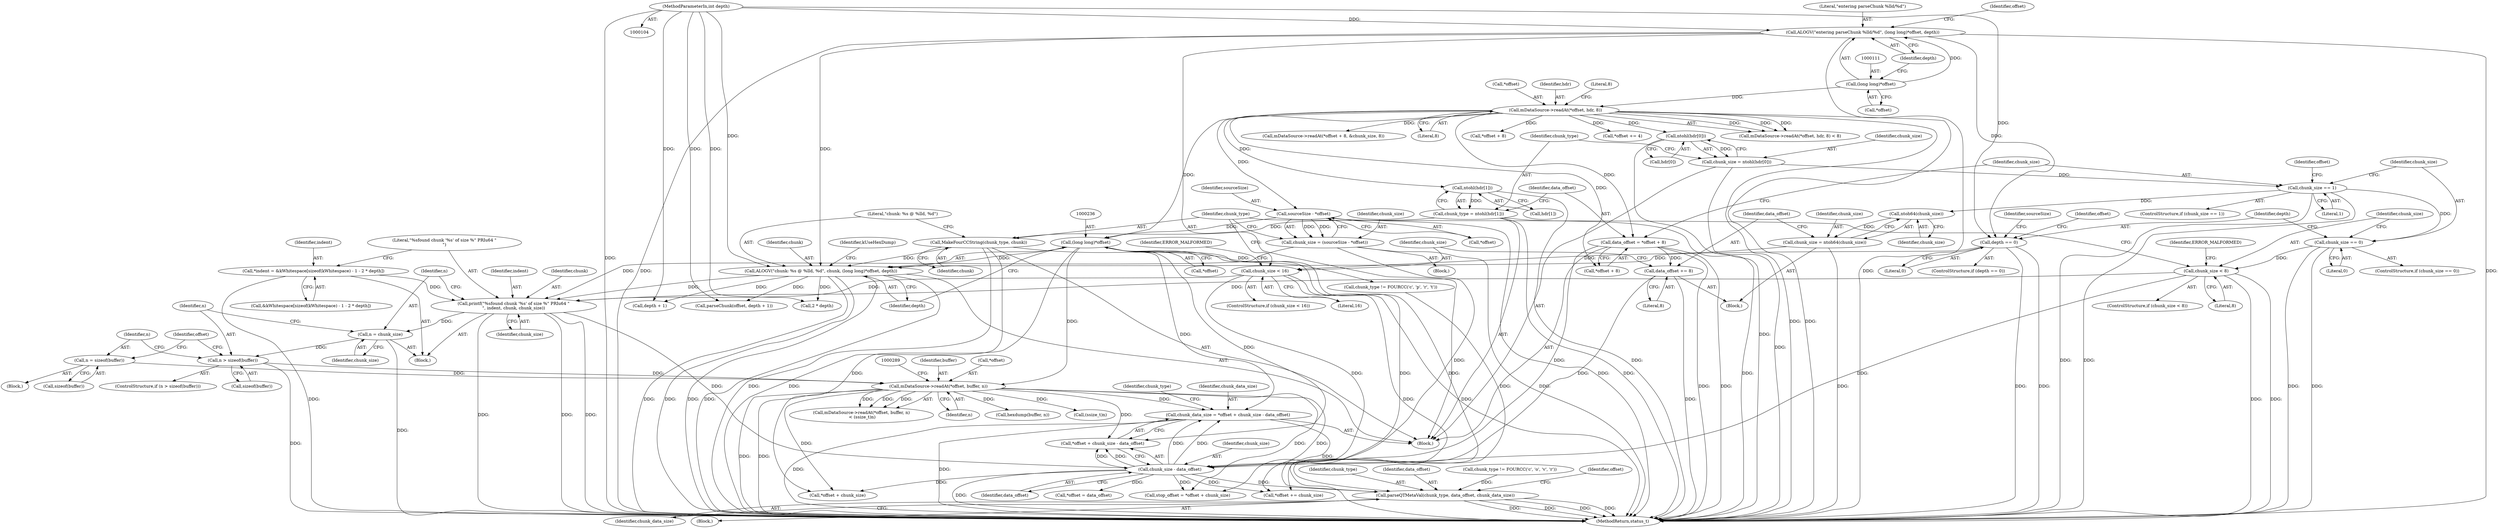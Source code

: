 digraph "0_Android_f81038006b4c59a5a148dcad887371206033c28f_2@integer" {
"1000299" [label="(Call,chunk_data_size = *offset + chunk_size - data_offset)"];
"1000235" [label="(Call,(long long)*offset)"];
"1000202" [label="(Call,sourceSize - *offset)"];
"1000118" [label="(Call,mDataSource->readAt(*offset, hdr, 8))"];
"1000110" [label="(Call,(long long)*offset)"];
"1000283" [label="(Call,mDataSource->readAt(*offset, buffer, n))"];
"1000277" [label="(Call,n = sizeof(buffer))"];
"1000272" [label="(Call,n > sizeof(buffer))"];
"1000268" [label="(Call,n = chunk_size)"];
"1000261" [label="(Call,printf(\"%sfound chunk '%s' of size %\" PRIu64 \"\n\", indent, chunk, chunk_size))"];
"1000248" [label="(Call,*indent = &kWhitespace[sizeof(kWhitespace) - 1 - 2 * depth])"];
"1000232" [label="(Call,ALOGV(\"chunk: %s @ %lld, %d\", chunk, (long long)*offset, depth))"];
"1000229" [label="(Call,MakeFourCCString(chunk_type, chunk))"];
"1000135" [label="(Call,chunk_type = ntohl(hdr[1]))"];
"1000137" [label="(Call,ntohl(hdr[1]))"];
"1000108" [label="(Call,ALOGV(\"entering parseChunk %lld/%d\", (long long)*offset, depth))"];
"1000106" [label="(MethodParameterIn,int depth)"];
"1000188" [label="(Call,depth == 0)"];
"1000200" [label="(Call,chunk_size = (sourceSize - *offset))"];
"1000222" [label="(Call,chunk_size < 8)"];
"1000183" [label="(Call,chunk_size == 0)"];
"1000149" [label="(Call,chunk_size == 1)"];
"1000128" [label="(Call,chunk_size = ntohl(hdr[0]))"];
"1000130" [label="(Call,ntohl(hdr[0]))"];
"1000175" [label="(Call,chunk_size < 16)"];
"1000167" [label="(Call,chunk_size = ntoh64(chunk_size))"];
"1000169" [label="(Call,ntoh64(chunk_size))"];
"1000304" [label="(Call,chunk_size - data_offset)"];
"1000171" [label="(Call,data_offset += 8)"];
"1000142" [label="(Call,data_offset = *offset + 8)"];
"1003278" [label="(Call,parseQTMetaVal(chunk_type, data_offset, chunk_data_size))"];
"1000283" [label="(Call,mDataSource->readAt(*offset, buffer, n))"];
"1000204" [label="(Call,*offset)"];
"1000224" [label="(Literal,8)"];
"1000227" [label="(Identifier,ERROR_MALFORMED)"];
"1000177" [label="(Literal,16)"];
"1000241" [label="(Identifier,kUseHexDump)"];
"1003278" [label="(Call,parseQTMetaVal(chunk_type, data_offset, chunk_data_size))"];
"1003289" [label="(MethodReturn,status_t)"];
"1000137" [label="(Call,ntohl(hdr[1]))"];
"1000279" [label="(Call,sizeof(buffer))"];
"1000277" [label="(Call,n = sizeof(buffer))"];
"1000118" [label="(Call,mDataSource->readAt(*offset, hdr, 8))"];
"1000203" [label="(Identifier,sourceSize)"];
"1000264" [label="(Identifier,chunk)"];
"1003277" [label="(Block,)"];
"1000187" [label="(ControlStructure,if (depth == 0))"];
"1000250" [label="(Call,&kWhitespace[sizeof(kWhitespace) - 1 - 2 * depth])"];
"1000272" [label="(Call,n > sizeof(buffer))"];
"1000129" [label="(Identifier,chunk_size)"];
"1000183" [label="(Call,chunk_size == 0)"];
"1000201" [label="(Identifier,chunk_size)"];
"1000233" [label="(Literal,\"chunk: %s @ %lld, %d\")"];
"1000301" [label="(Call,*offset + chunk_size - data_offset)"];
"1000135" [label="(Call,chunk_type = ntohl(hdr[1]))"];
"1000332" [label="(Call,stop_offset = *offset + chunk_size)"];
"1000175" [label="(Call,chunk_size < 16)"];
"1000180" [label="(Identifier,ERROR_MALFORMED)"];
"1000109" [label="(Literal,\"entering parseChunk %lld/%d\")"];
"1000268" [label="(Call,n = chunk_size)"];
"1000188" [label="(Call,depth == 0)"];
"1000172" [label="(Identifier,data_offset)"];
"1000222" [label="(Call,chunk_size < 8)"];
"1000270" [label="(Identifier,chunk_size)"];
"1000131" [label="(Call,hdr[0])"];
"1000185" [label="(Literal,0)"];
"1000199" [label="(Block,)"];
"1003284" [label="(Identifier,offset)"];
"1000173" [label="(Literal,8)"];
"1000258" [label="(Call,2 * depth)"];
"1000299" [label="(Call,chunk_data_size = *offset + chunk_size - data_offset)"];
"1000265" [label="(Identifier,chunk_size)"];
"1000168" [label="(Identifier,chunk_size)"];
"1000123" [label="(Literal,8)"];
"1000286" [label="(Identifier,buffer)"];
"1000152" [label="(Block,)"];
"1000119" [label="(Call,*offset)"];
"1000230" [label="(Identifier,chunk_type)"];
"1000261" [label="(Call,printf(\"%sfound chunk '%s' of size %\" PRIu64 \"\n\", indent, chunk, chunk_size))"];
"1000120" [label="(Identifier,offset)"];
"1003282" [label="(Call,*offset += chunk_size)"];
"1000138" [label="(Call,hdr[1])"];
"1000144" [label="(Call,*offset + 8)"];
"1000229" [label="(Call,MakeFourCCString(chunk_type, chunk))"];
"1000117" [label="(Call,mDataSource->readAt(*offset, hdr, 8) < 8)"];
"1000189" [label="(Identifier,depth)"];
"1000107" [label="(Block,)"];
"1000235" [label="(Call,(long long)*offset)"];
"1000306" [label="(Identifier,data_offset)"];
"1000284" [label="(Call,*offset)"];
"1000242" [label="(Block,)"];
"1000282" [label="(Call,mDataSource->readAt(*offset, buffer, n)\n < (ssize_t)n)"];
"1000148" [label="(ControlStructure,if (chunk_size == 1))"];
"1000300" [label="(Identifier,chunk_data_size)"];
"1000287" [label="(Identifier,n)"];
"1000232" [label="(Call,ALOGV(\"chunk: %s @ %lld, %d\", chunk, (long long)*offset, depth))"];
"1000334" [label="(Call,*offset + chunk_size)"];
"1000305" [label="(Identifier,chunk_size)"];
"1000216" [label="(Identifier,offset)"];
"1000151" [label="(Literal,1)"];
"1000169" [label="(Call,ntoh64(chunk_size))"];
"1000263" [label="(Identifier,indent)"];
"1000143" [label="(Identifier,data_offset)"];
"1000190" [label="(Literal,0)"];
"1000114" [label="(Identifier,depth)"];
"1000285" [label="(Identifier,offset)"];
"1000200" [label="(Call,chunk_size = (sourceSize - *offset))"];
"1000184" [label="(Identifier,chunk_size)"];
"1000309" [label="(Call,chunk_type != FOURCC('c', 'p', 'r', 't'))"];
"1000155" [label="(Call,mDataSource->readAt(*offset + 8, &chunk_size, 8))"];
"1000142" [label="(Call,data_offset = *offset + 8)"];
"1000110" [label="(Call,(long long)*offset)"];
"1000269" [label="(Identifier,n)"];
"1000234" [label="(Identifier,chunk)"];
"1000108" [label="(Call,ALOGV(\"entering parseChunk %lld/%d\", (long long)*offset, depth))"];
"1000197" [label="(Identifier,sourceSize)"];
"1000248" [label="(Call,*indent = &kWhitespace[sizeof(kWhitespace) - 1 - 2 * depth])"];
"1000176" [label="(Identifier,chunk_size)"];
"1003279" [label="(Identifier,chunk_type)"];
"1000170" [label="(Identifier,chunk_size)"];
"1000121" [label="(Identifier,hdr)"];
"1000112" [label="(Call,*offset)"];
"1000351" [label="(Call,parseChunk(offset, depth + 1))"];
"1000158" [label="(Identifier,offset)"];
"1000271" [label="(ControlStructure,if (n > sizeof(buffer)))"];
"1000149" [label="(Call,chunk_size == 1)"];
"1000223" [label="(Identifier,chunk_size)"];
"1000304" [label="(Call,chunk_size - data_offset)"];
"1000122" [label="(Literal,8)"];
"1003281" [label="(Identifier,chunk_data_size)"];
"1000276" [label="(Block,)"];
"1000262" [label="(Literal,\"%sfound chunk '%s' of size %\" PRIu64 \"\n\")"];
"1000294" [label="(Call,hexdump(buffer, n))"];
"1000288" [label="(Call,(ssize_t)n)"];
"1000338" [label="(Call,*offset = data_offset)"];
"1000239" [label="(Identifier,depth)"];
"1000156" [label="(Call,*offset + 8)"];
"1000128" [label="(Call,chunk_size = ntohl(hdr[0]))"];
"1000150" [label="(Identifier,chunk_size)"];
"1000182" [label="(ControlStructure,if (chunk_size == 0))"];
"1000174" [label="(ControlStructure,if (chunk_size < 16))"];
"1000171" [label="(Call,data_offset += 8)"];
"1000214" [label="(Call,*offset += 4)"];
"1000130" [label="(Call,ntohl(hdr[0]))"];
"1000249" [label="(Identifier,indent)"];
"1000273" [label="(Identifier,n)"];
"1000106" [label="(MethodParameterIn,int depth)"];
"1000231" [label="(Identifier,chunk)"];
"1000221" [label="(ControlStructure,if (chunk_size < 8))"];
"1003280" [label="(Identifier,data_offset)"];
"1000237" [label="(Call,*offset)"];
"1000317" [label="(Call,chunk_type != FOURCC('c', 'o', 'v', 'r'))"];
"1000278" [label="(Identifier,n)"];
"1000353" [label="(Call,depth + 1)"];
"1000202" [label="(Call,sourceSize - *offset)"];
"1000167" [label="(Call,chunk_size = ntoh64(chunk_size))"];
"1000274" [label="(Call,sizeof(buffer))"];
"1000310" [label="(Identifier,chunk_type)"];
"1000136" [label="(Identifier,chunk_type)"];
"1000299" -> "1000107"  [label="AST: "];
"1000299" -> "1000301"  [label="CFG: "];
"1000300" -> "1000299"  [label="AST: "];
"1000301" -> "1000299"  [label="AST: "];
"1000310" -> "1000299"  [label="CFG: "];
"1000299" -> "1003289"  [label="DDG: "];
"1000299" -> "1003289"  [label="DDG: "];
"1000235" -> "1000299"  [label="DDG: "];
"1000283" -> "1000299"  [label="DDG: "];
"1000304" -> "1000299"  [label="DDG: "];
"1000304" -> "1000299"  [label="DDG: "];
"1000299" -> "1003278"  [label="DDG: "];
"1000235" -> "1000232"  [label="AST: "];
"1000235" -> "1000237"  [label="CFG: "];
"1000236" -> "1000235"  [label="AST: "];
"1000237" -> "1000235"  [label="AST: "];
"1000239" -> "1000235"  [label="CFG: "];
"1000235" -> "1000232"  [label="DDG: "];
"1000202" -> "1000235"  [label="DDG: "];
"1000118" -> "1000235"  [label="DDG: "];
"1000235" -> "1000283"  [label="DDG: "];
"1000235" -> "1000301"  [label="DDG: "];
"1000235" -> "1000332"  [label="DDG: "];
"1000235" -> "1000334"  [label="DDG: "];
"1000235" -> "1003282"  [label="DDG: "];
"1000202" -> "1000200"  [label="AST: "];
"1000202" -> "1000204"  [label="CFG: "];
"1000203" -> "1000202"  [label="AST: "];
"1000204" -> "1000202"  [label="AST: "];
"1000200" -> "1000202"  [label="CFG: "];
"1000202" -> "1003289"  [label="DDG: "];
"1000202" -> "1000200"  [label="DDG: "];
"1000202" -> "1000200"  [label="DDG: "];
"1000118" -> "1000202"  [label="DDG: "];
"1000118" -> "1000117"  [label="AST: "];
"1000118" -> "1000122"  [label="CFG: "];
"1000119" -> "1000118"  [label="AST: "];
"1000121" -> "1000118"  [label="AST: "];
"1000122" -> "1000118"  [label="AST: "];
"1000123" -> "1000118"  [label="CFG: "];
"1000118" -> "1003289"  [label="DDG: "];
"1000118" -> "1003289"  [label="DDG: "];
"1000118" -> "1000117"  [label="DDG: "];
"1000118" -> "1000117"  [label="DDG: "];
"1000118" -> "1000117"  [label="DDG: "];
"1000110" -> "1000118"  [label="DDG: "];
"1000118" -> "1000130"  [label="DDG: "];
"1000118" -> "1000137"  [label="DDG: "];
"1000118" -> "1000142"  [label="DDG: "];
"1000118" -> "1000144"  [label="DDG: "];
"1000118" -> "1000155"  [label="DDG: "];
"1000118" -> "1000156"  [label="DDG: "];
"1000118" -> "1000214"  [label="DDG: "];
"1000110" -> "1000108"  [label="AST: "];
"1000110" -> "1000112"  [label="CFG: "];
"1000111" -> "1000110"  [label="AST: "];
"1000112" -> "1000110"  [label="AST: "];
"1000114" -> "1000110"  [label="CFG: "];
"1000110" -> "1000108"  [label="DDG: "];
"1000283" -> "1000282"  [label="AST: "];
"1000283" -> "1000287"  [label="CFG: "];
"1000284" -> "1000283"  [label="AST: "];
"1000286" -> "1000283"  [label="AST: "];
"1000287" -> "1000283"  [label="AST: "];
"1000289" -> "1000283"  [label="CFG: "];
"1000283" -> "1003289"  [label="DDG: "];
"1000283" -> "1003289"  [label="DDG: "];
"1000283" -> "1000282"  [label="DDG: "];
"1000283" -> "1000282"  [label="DDG: "];
"1000283" -> "1000282"  [label="DDG: "];
"1000277" -> "1000283"  [label="DDG: "];
"1000272" -> "1000283"  [label="DDG: "];
"1000283" -> "1000288"  [label="DDG: "];
"1000283" -> "1000294"  [label="DDG: "];
"1000283" -> "1000301"  [label="DDG: "];
"1000283" -> "1000332"  [label="DDG: "];
"1000283" -> "1000334"  [label="DDG: "];
"1000283" -> "1003282"  [label="DDG: "];
"1000277" -> "1000276"  [label="AST: "];
"1000277" -> "1000279"  [label="CFG: "];
"1000278" -> "1000277"  [label="AST: "];
"1000279" -> "1000277"  [label="AST: "];
"1000285" -> "1000277"  [label="CFG: "];
"1000272" -> "1000271"  [label="AST: "];
"1000272" -> "1000274"  [label="CFG: "];
"1000273" -> "1000272"  [label="AST: "];
"1000274" -> "1000272"  [label="AST: "];
"1000278" -> "1000272"  [label="CFG: "];
"1000285" -> "1000272"  [label="CFG: "];
"1000272" -> "1003289"  [label="DDG: "];
"1000268" -> "1000272"  [label="DDG: "];
"1000268" -> "1000242"  [label="AST: "];
"1000268" -> "1000270"  [label="CFG: "];
"1000269" -> "1000268"  [label="AST: "];
"1000270" -> "1000268"  [label="AST: "];
"1000273" -> "1000268"  [label="CFG: "];
"1000268" -> "1003289"  [label="DDG: "];
"1000261" -> "1000268"  [label="DDG: "];
"1000261" -> "1000242"  [label="AST: "];
"1000261" -> "1000265"  [label="CFG: "];
"1000262" -> "1000261"  [label="AST: "];
"1000263" -> "1000261"  [label="AST: "];
"1000264" -> "1000261"  [label="AST: "];
"1000265" -> "1000261"  [label="AST: "];
"1000269" -> "1000261"  [label="CFG: "];
"1000261" -> "1003289"  [label="DDG: "];
"1000261" -> "1003289"  [label="DDG: "];
"1000261" -> "1003289"  [label="DDG: "];
"1000248" -> "1000261"  [label="DDG: "];
"1000232" -> "1000261"  [label="DDG: "];
"1000200" -> "1000261"  [label="DDG: "];
"1000222" -> "1000261"  [label="DDG: "];
"1000175" -> "1000261"  [label="DDG: "];
"1000261" -> "1000304"  [label="DDG: "];
"1000248" -> "1000242"  [label="AST: "];
"1000248" -> "1000250"  [label="CFG: "];
"1000249" -> "1000248"  [label="AST: "];
"1000250" -> "1000248"  [label="AST: "];
"1000262" -> "1000248"  [label="CFG: "];
"1000248" -> "1003289"  [label="DDG: "];
"1000232" -> "1000107"  [label="AST: "];
"1000232" -> "1000239"  [label="CFG: "];
"1000233" -> "1000232"  [label="AST: "];
"1000234" -> "1000232"  [label="AST: "];
"1000239" -> "1000232"  [label="AST: "];
"1000241" -> "1000232"  [label="CFG: "];
"1000232" -> "1003289"  [label="DDG: "];
"1000232" -> "1003289"  [label="DDG: "];
"1000232" -> "1003289"  [label="DDG: "];
"1000232" -> "1003289"  [label="DDG: "];
"1000229" -> "1000232"  [label="DDG: "];
"1000108" -> "1000232"  [label="DDG: "];
"1000188" -> "1000232"  [label="DDG: "];
"1000106" -> "1000232"  [label="DDG: "];
"1000232" -> "1000258"  [label="DDG: "];
"1000232" -> "1000351"  [label="DDG: "];
"1000232" -> "1000353"  [label="DDG: "];
"1000229" -> "1000107"  [label="AST: "];
"1000229" -> "1000231"  [label="CFG: "];
"1000230" -> "1000229"  [label="AST: "];
"1000231" -> "1000229"  [label="AST: "];
"1000233" -> "1000229"  [label="CFG: "];
"1000229" -> "1003289"  [label="DDG: "];
"1000229" -> "1003289"  [label="DDG: "];
"1000135" -> "1000229"  [label="DDG: "];
"1000229" -> "1000309"  [label="DDG: "];
"1000135" -> "1000107"  [label="AST: "];
"1000135" -> "1000137"  [label="CFG: "];
"1000136" -> "1000135"  [label="AST: "];
"1000137" -> "1000135"  [label="AST: "];
"1000143" -> "1000135"  [label="CFG: "];
"1000135" -> "1003289"  [label="DDG: "];
"1000135" -> "1003289"  [label="DDG: "];
"1000137" -> "1000135"  [label="DDG: "];
"1000137" -> "1000138"  [label="CFG: "];
"1000138" -> "1000137"  [label="AST: "];
"1000137" -> "1003289"  [label="DDG: "];
"1000108" -> "1000107"  [label="AST: "];
"1000108" -> "1000114"  [label="CFG: "];
"1000109" -> "1000108"  [label="AST: "];
"1000114" -> "1000108"  [label="AST: "];
"1000120" -> "1000108"  [label="CFG: "];
"1000108" -> "1003289"  [label="DDG: "];
"1000108" -> "1003289"  [label="DDG: "];
"1000108" -> "1003289"  [label="DDG: "];
"1000106" -> "1000108"  [label="DDG: "];
"1000108" -> "1000188"  [label="DDG: "];
"1000106" -> "1000104"  [label="AST: "];
"1000106" -> "1003289"  [label="DDG: "];
"1000106" -> "1000188"  [label="DDG: "];
"1000106" -> "1000258"  [label="DDG: "];
"1000106" -> "1000351"  [label="DDG: "];
"1000106" -> "1000353"  [label="DDG: "];
"1000188" -> "1000187"  [label="AST: "];
"1000188" -> "1000190"  [label="CFG: "];
"1000189" -> "1000188"  [label="AST: "];
"1000190" -> "1000188"  [label="AST: "];
"1000197" -> "1000188"  [label="CFG: "];
"1000216" -> "1000188"  [label="CFG: "];
"1000188" -> "1003289"  [label="DDG: "];
"1000188" -> "1003289"  [label="DDG: "];
"1000200" -> "1000199"  [label="AST: "];
"1000201" -> "1000200"  [label="AST: "];
"1000230" -> "1000200"  [label="CFG: "];
"1000200" -> "1003289"  [label="DDG: "];
"1000200" -> "1000304"  [label="DDG: "];
"1000222" -> "1000221"  [label="AST: "];
"1000222" -> "1000224"  [label="CFG: "];
"1000223" -> "1000222"  [label="AST: "];
"1000224" -> "1000222"  [label="AST: "];
"1000227" -> "1000222"  [label="CFG: "];
"1000230" -> "1000222"  [label="CFG: "];
"1000222" -> "1003289"  [label="DDG: "];
"1000222" -> "1003289"  [label="DDG: "];
"1000183" -> "1000222"  [label="DDG: "];
"1000222" -> "1000304"  [label="DDG: "];
"1000183" -> "1000182"  [label="AST: "];
"1000183" -> "1000185"  [label="CFG: "];
"1000184" -> "1000183"  [label="AST: "];
"1000185" -> "1000183"  [label="AST: "];
"1000189" -> "1000183"  [label="CFG: "];
"1000223" -> "1000183"  [label="CFG: "];
"1000183" -> "1003289"  [label="DDG: "];
"1000183" -> "1003289"  [label="DDG: "];
"1000149" -> "1000183"  [label="DDG: "];
"1000149" -> "1000148"  [label="AST: "];
"1000149" -> "1000151"  [label="CFG: "];
"1000150" -> "1000149"  [label="AST: "];
"1000151" -> "1000149"  [label="AST: "];
"1000158" -> "1000149"  [label="CFG: "];
"1000184" -> "1000149"  [label="CFG: "];
"1000149" -> "1003289"  [label="DDG: "];
"1000149" -> "1003289"  [label="DDG: "];
"1000128" -> "1000149"  [label="DDG: "];
"1000149" -> "1000169"  [label="DDG: "];
"1000128" -> "1000107"  [label="AST: "];
"1000128" -> "1000130"  [label="CFG: "];
"1000129" -> "1000128"  [label="AST: "];
"1000130" -> "1000128"  [label="AST: "];
"1000136" -> "1000128"  [label="CFG: "];
"1000128" -> "1003289"  [label="DDG: "];
"1000130" -> "1000128"  [label="DDG: "];
"1000130" -> "1000131"  [label="CFG: "];
"1000131" -> "1000130"  [label="AST: "];
"1000130" -> "1003289"  [label="DDG: "];
"1000175" -> "1000174"  [label="AST: "];
"1000175" -> "1000177"  [label="CFG: "];
"1000176" -> "1000175"  [label="AST: "];
"1000177" -> "1000175"  [label="AST: "];
"1000180" -> "1000175"  [label="CFG: "];
"1000230" -> "1000175"  [label="CFG: "];
"1000175" -> "1003289"  [label="DDG: "];
"1000175" -> "1003289"  [label="DDG: "];
"1000167" -> "1000175"  [label="DDG: "];
"1000175" -> "1000304"  [label="DDG: "];
"1000167" -> "1000152"  [label="AST: "];
"1000167" -> "1000169"  [label="CFG: "];
"1000168" -> "1000167"  [label="AST: "];
"1000169" -> "1000167"  [label="AST: "];
"1000172" -> "1000167"  [label="CFG: "];
"1000167" -> "1003289"  [label="DDG: "];
"1000169" -> "1000167"  [label="DDG: "];
"1000169" -> "1000170"  [label="CFG: "];
"1000170" -> "1000169"  [label="AST: "];
"1000304" -> "1000301"  [label="AST: "];
"1000304" -> "1000306"  [label="CFG: "];
"1000305" -> "1000304"  [label="AST: "];
"1000306" -> "1000304"  [label="AST: "];
"1000301" -> "1000304"  [label="CFG: "];
"1000304" -> "1003289"  [label="DDG: "];
"1000304" -> "1000301"  [label="DDG: "];
"1000304" -> "1000301"  [label="DDG: "];
"1000171" -> "1000304"  [label="DDG: "];
"1000142" -> "1000304"  [label="DDG: "];
"1000304" -> "1000332"  [label="DDG: "];
"1000304" -> "1000334"  [label="DDG: "];
"1000304" -> "1000338"  [label="DDG: "];
"1000304" -> "1003278"  [label="DDG: "];
"1000304" -> "1003282"  [label="DDG: "];
"1000171" -> "1000152"  [label="AST: "];
"1000171" -> "1000173"  [label="CFG: "];
"1000172" -> "1000171"  [label="AST: "];
"1000173" -> "1000171"  [label="AST: "];
"1000176" -> "1000171"  [label="CFG: "];
"1000171" -> "1003289"  [label="DDG: "];
"1000142" -> "1000171"  [label="DDG: "];
"1000142" -> "1000107"  [label="AST: "];
"1000142" -> "1000144"  [label="CFG: "];
"1000143" -> "1000142"  [label="AST: "];
"1000144" -> "1000142"  [label="AST: "];
"1000150" -> "1000142"  [label="CFG: "];
"1000142" -> "1003289"  [label="DDG: "];
"1000142" -> "1003289"  [label="DDG: "];
"1003278" -> "1003277"  [label="AST: "];
"1003278" -> "1003281"  [label="CFG: "];
"1003279" -> "1003278"  [label="AST: "];
"1003280" -> "1003278"  [label="AST: "];
"1003281" -> "1003278"  [label="AST: "];
"1003284" -> "1003278"  [label="CFG: "];
"1003278" -> "1003289"  [label="DDG: "];
"1003278" -> "1003289"  [label="DDG: "];
"1003278" -> "1003289"  [label="DDG: "];
"1003278" -> "1003289"  [label="DDG: "];
"1000309" -> "1003278"  [label="DDG: "];
"1000317" -> "1003278"  [label="DDG: "];
}
